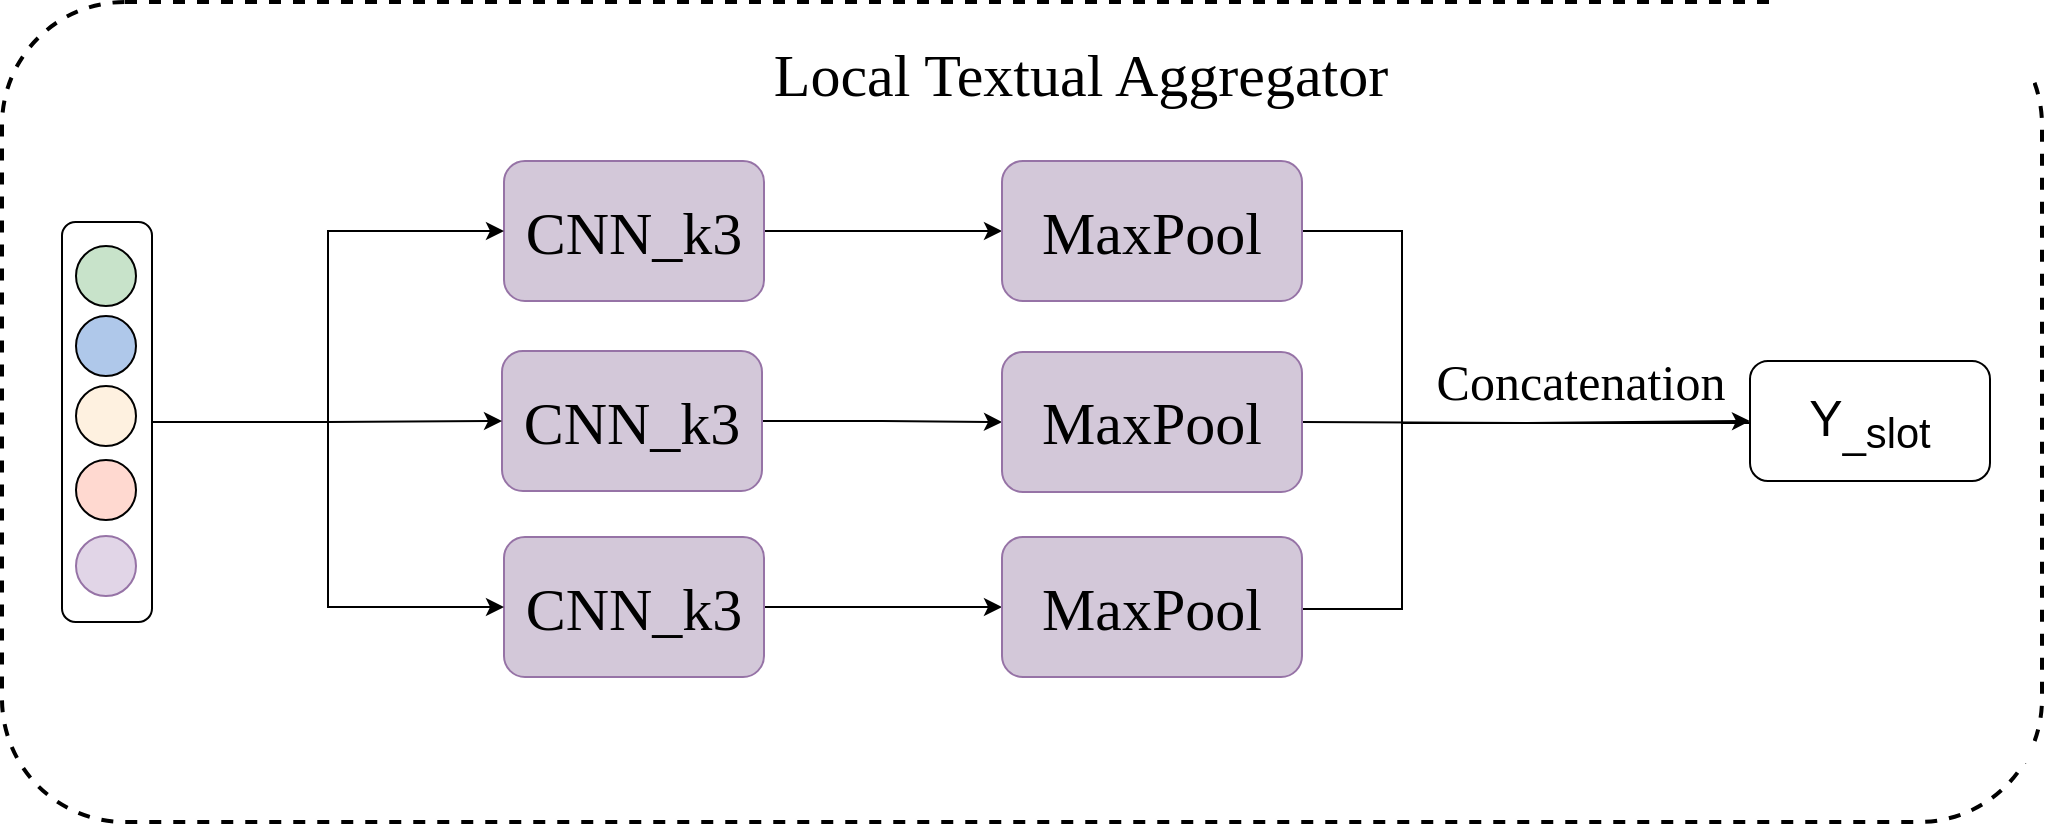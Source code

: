 <mxfile version="24.7.5">
  <diagram name="第 1 页" id="XF81UmgwEpL8YA5Gjhee">
    <mxGraphModel dx="2013" dy="1515" grid="1" gridSize="10" guides="1" tooltips="1" connect="1" arrows="1" fold="1" page="1" pageScale="1" pageWidth="827" pageHeight="1169" math="0" shadow="0">
      <root>
        <mxCell id="0" />
        <mxCell id="1" parent="0" />
        <mxCell id="aauoK8OYN8aR4GPgjqtQ-1" value="" style="rounded=1;whiteSpace=wrap;html=1;strokeWidth=2;dashed=1;" vertex="1" parent="1">
          <mxGeometry x="950" y="10" width="1020" height="410" as="geometry" />
        </mxCell>
        <mxCell id="aauoK8OYN8aR4GPgjqtQ-2" style="edgeStyle=orthogonalEdgeStyle;rounded=0;orthogonalLoop=1;jettySize=auto;html=1;exitX=1;exitY=0.5;exitDx=0;exitDy=0;entryX=0;entryY=0.5;entryDx=0;entryDy=0;" edge="1" parent="1" source="aauoK8OYN8aR4GPgjqtQ-3" target="aauoK8OYN8aR4GPgjqtQ-5">
          <mxGeometry relative="1" as="geometry" />
        </mxCell>
        <mxCell id="aauoK8OYN8aR4GPgjqtQ-3" value="&lt;font style=&quot;font-size: 30px;&quot; face=&quot;Times New Roman&quot;&gt;CNN_k3&lt;/font&gt;" style="rounded=1;whiteSpace=wrap;html=1;fillColor=#D3C8D9;strokeColor=#9673a6;" vertex="1" parent="1">
          <mxGeometry x="1201" y="89.5" width="130" height="70" as="geometry" />
        </mxCell>
        <mxCell id="aauoK8OYN8aR4GPgjqtQ-31" style="edgeStyle=orthogonalEdgeStyle;rounded=0;orthogonalLoop=1;jettySize=auto;html=1;exitX=1;exitY=0.5;exitDx=0;exitDy=0;endArrow=none;endFill=0;" edge="1" parent="1">
          <mxGeometry relative="1" as="geometry">
            <mxPoint x="1650" y="220" as="targetPoint" />
            <mxPoint x="1600" y="124.5" as="sourcePoint" />
            <Array as="points">
              <mxPoint x="1650" y="125" />
              <mxPoint x="1650" y="220" />
            </Array>
          </mxGeometry>
        </mxCell>
        <mxCell id="aauoK8OYN8aR4GPgjqtQ-5" value="&lt;font style=&quot;font-size: 30px;&quot; face=&quot;Times New Roman&quot;&gt;MaxPool&lt;/font&gt;" style="rounded=1;whiteSpace=wrap;html=1;fillColor=#D3C8D9;strokeColor=#9673a6;" vertex="1" parent="1">
          <mxGeometry x="1450" y="89.5" width="150" height="70" as="geometry" />
        </mxCell>
        <mxCell id="aauoK8OYN8aR4GPgjqtQ-6" value="" style="group" vertex="1" connectable="0" parent="1">
          <mxGeometry x="980" y="121" width="45" height="200" as="geometry" />
        </mxCell>
        <mxCell id="aauoK8OYN8aR4GPgjqtQ-7" value="" style="rounded=1;whiteSpace=wrap;html=1;direction=south;container=0;" vertex="1" parent="aauoK8OYN8aR4GPgjqtQ-6">
          <mxGeometry y="-1" width="45" height="200" as="geometry" />
        </mxCell>
        <mxCell id="aauoK8OYN8aR4GPgjqtQ-8" value="" style="ellipse;whiteSpace=wrap;html=1;aspect=fixed;fillColor=#afc8ea;direction=south;container=0;" vertex="1" parent="aauoK8OYN8aR4GPgjqtQ-6">
          <mxGeometry x="7" y="46" width="30" height="30" as="geometry" />
        </mxCell>
        <mxCell id="aauoK8OYN8aR4GPgjqtQ-9" value="" style="ellipse;whiteSpace=wrap;html=1;aspect=fixed;fillColor=#fef1e0;direction=south;container=0;" vertex="1" parent="aauoK8OYN8aR4GPgjqtQ-6">
          <mxGeometry x="7" y="81" width="30" height="30" as="geometry" />
        </mxCell>
        <mxCell id="aauoK8OYN8aR4GPgjqtQ-10" value="" style="ellipse;whiteSpace=wrap;html=1;aspect=fixed;fillColor=#ffd9d0;direction=south;container=0;" vertex="1" parent="aauoK8OYN8aR4GPgjqtQ-6">
          <mxGeometry x="7" y="118" width="30" height="30" as="geometry" />
        </mxCell>
        <mxCell id="aauoK8OYN8aR4GPgjqtQ-11" value="" style="ellipse;whiteSpace=wrap;html=1;aspect=fixed;fillColor=#c8e3ca;direction=south;container=0;" vertex="1" parent="aauoK8OYN8aR4GPgjqtQ-6">
          <mxGeometry x="7" y="11" width="30" height="30" as="geometry" />
        </mxCell>
        <mxCell id="aauoK8OYN8aR4GPgjqtQ-12" value="" style="ellipse;whiteSpace=wrap;html=1;aspect=fixed;fillColor=#e1d5e7;strokeColor=#9673a6;container=0;" vertex="1" parent="aauoK8OYN8aR4GPgjqtQ-6">
          <mxGeometry x="7" y="156" width="30" height="30" as="geometry" />
        </mxCell>
        <mxCell id="aauoK8OYN8aR4GPgjqtQ-13" value="&lt;font style=&quot;font-size: 25px;&quot;&gt;Y&lt;sub&gt;_slot&lt;/sub&gt;&lt;/font&gt;" style="rounded=1;whiteSpace=wrap;html=1;" vertex="1" parent="1">
          <mxGeometry x="1824" y="189.5" width="120" height="60" as="geometry" />
        </mxCell>
        <mxCell id="aauoK8OYN8aR4GPgjqtQ-14" value="&lt;font style=&quot;font-size: 30px;&quot; face=&quot;Times New Roman&quot;&gt;Local Textual Aggregator&lt;/font&gt;" style="text;html=1;align=center;verticalAlign=middle;resizable=0;points=[];autosize=1;strokeColor=none;fillColor=none;" vertex="1" parent="1">
          <mxGeometry x="1324" y="21" width="330" height="50" as="geometry" />
        </mxCell>
        <mxCell id="aauoK8OYN8aR4GPgjqtQ-16" style="edgeStyle=orthogonalEdgeStyle;rounded=0;orthogonalLoop=1;jettySize=auto;html=1;exitX=1;exitY=0.5;exitDx=0;exitDy=0;entryX=0;entryY=0.5;entryDx=0;entryDy=0;" edge="1" parent="1" source="aauoK8OYN8aR4GPgjqtQ-17" target="aauoK8OYN8aR4GPgjqtQ-21">
          <mxGeometry relative="1" as="geometry" />
        </mxCell>
        <mxCell id="aauoK8OYN8aR4GPgjqtQ-17" value="&lt;font style=&quot;font-size: 30px;&quot; face=&quot;Times New Roman&quot;&gt;CNN_k3&lt;/font&gt;" style="rounded=1;whiteSpace=wrap;html=1;fillColor=#D3C8D9;strokeColor=#9673a6;" vertex="1" parent="1">
          <mxGeometry x="1200" y="184.5" width="130" height="70" as="geometry" />
        </mxCell>
        <mxCell id="aauoK8OYN8aR4GPgjqtQ-18" style="edgeStyle=orthogonalEdgeStyle;rounded=0;orthogonalLoop=1;jettySize=auto;html=1;exitX=1;exitY=0.5;exitDx=0;exitDy=0;entryX=0;entryY=0.5;entryDx=0;entryDy=0;" edge="1" parent="1" source="aauoK8OYN8aR4GPgjqtQ-19" target="aauoK8OYN8aR4GPgjqtQ-23">
          <mxGeometry relative="1" as="geometry" />
        </mxCell>
        <mxCell id="aauoK8OYN8aR4GPgjqtQ-19" value="&lt;font style=&quot;font-size: 30px;&quot; face=&quot;Times New Roman&quot;&gt;CNN_k3&lt;/font&gt;" style="rounded=1;whiteSpace=wrap;html=1;fillColor=#D3C8D9;strokeColor=#9673a6;" vertex="1" parent="1">
          <mxGeometry x="1201" y="277.5" width="130" height="70" as="geometry" />
        </mxCell>
        <mxCell id="aauoK8OYN8aR4GPgjqtQ-29" style="edgeStyle=orthogonalEdgeStyle;rounded=0;orthogonalLoop=1;jettySize=auto;html=1;exitX=1;exitY=0.5;exitDx=0;exitDy=0;entryX=0;entryY=0.5;entryDx=0;entryDy=0;" edge="1" parent="1">
          <mxGeometry relative="1" as="geometry">
            <mxPoint x="1600" y="220" as="sourcePoint" />
            <mxPoint x="1824" y="219.5" as="targetPoint" />
          </mxGeometry>
        </mxCell>
        <mxCell id="aauoK8OYN8aR4GPgjqtQ-21" value="&lt;font style=&quot;font-size: 30px;&quot; face=&quot;Times New Roman&quot;&gt;MaxPool&lt;/font&gt;" style="rounded=1;whiteSpace=wrap;html=1;fillColor=#D3C8D9;strokeColor=#9673a6;" vertex="1" parent="1">
          <mxGeometry x="1450" y="185" width="150" height="70" as="geometry" />
        </mxCell>
        <mxCell id="aauoK8OYN8aR4GPgjqtQ-30" style="edgeStyle=orthogonalEdgeStyle;rounded=0;orthogonalLoop=1;jettySize=auto;html=1;exitX=1;exitY=0.5;exitDx=0;exitDy=0;entryX=0;entryY=0.5;entryDx=0;entryDy=0;endArrow=none;endFill=0;" edge="1" parent="1">
          <mxGeometry relative="1" as="geometry">
            <mxPoint x="1600" y="313.5" as="sourcePoint" />
            <mxPoint x="1824" y="220.5" as="targetPoint" />
            <Array as="points">
              <mxPoint x="1650" y="314" />
              <mxPoint x="1650" y="221" />
            </Array>
          </mxGeometry>
        </mxCell>
        <mxCell id="aauoK8OYN8aR4GPgjqtQ-23" value="&lt;font style=&quot;font-size: 30px;&quot; face=&quot;Times New Roman&quot;&gt;MaxPool&lt;/font&gt;" style="rounded=1;whiteSpace=wrap;html=1;fillColor=#D3C8D9;strokeColor=#9673a6;" vertex="1" parent="1">
          <mxGeometry x="1450" y="277.5" width="150" height="70" as="geometry" />
        </mxCell>
        <mxCell id="aauoK8OYN8aR4GPgjqtQ-24" style="edgeStyle=orthogonalEdgeStyle;rounded=0;orthogonalLoop=1;jettySize=auto;html=1;exitX=0.5;exitY=0;exitDx=0;exitDy=0;entryX=0;entryY=0.5;entryDx=0;entryDy=0;" edge="1" parent="1" source="aauoK8OYN8aR4GPgjqtQ-7" target="aauoK8OYN8aR4GPgjqtQ-3">
          <mxGeometry relative="1" as="geometry" />
        </mxCell>
        <mxCell id="aauoK8OYN8aR4GPgjqtQ-25" style="edgeStyle=orthogonalEdgeStyle;rounded=0;orthogonalLoop=1;jettySize=auto;html=1;exitX=0.5;exitY=0;exitDx=0;exitDy=0;entryX=0;entryY=0.5;entryDx=0;entryDy=0;" edge="1" parent="1" source="aauoK8OYN8aR4GPgjqtQ-7" target="aauoK8OYN8aR4GPgjqtQ-17">
          <mxGeometry relative="1" as="geometry" />
        </mxCell>
        <mxCell id="aauoK8OYN8aR4GPgjqtQ-26" style="edgeStyle=orthogonalEdgeStyle;rounded=0;orthogonalLoop=1;jettySize=auto;html=1;exitX=0.5;exitY=0;exitDx=0;exitDy=0;entryX=0;entryY=0.5;entryDx=0;entryDy=0;" edge="1" parent="1" source="aauoK8OYN8aR4GPgjqtQ-7" target="aauoK8OYN8aR4GPgjqtQ-19">
          <mxGeometry relative="1" as="geometry" />
        </mxCell>
        <mxCell id="aauoK8OYN8aR4GPgjqtQ-27" value="&lt;span style=&quot;background-color: initial;&quot;&gt;&lt;font face=&quot;Times New Roman&quot; style=&quot;font-size: 25px;&quot;&gt;Concatenation&lt;/font&gt;&lt;/span&gt;" style="text;html=1;align=center;verticalAlign=middle;resizable=0;points=[];autosize=1;strokeColor=none;fillColor=none;flipV=0;" vertex="1" parent="1">
          <mxGeometry x="1654" y="180" width="170" height="40" as="geometry" />
        </mxCell>
      </root>
    </mxGraphModel>
  </diagram>
</mxfile>
